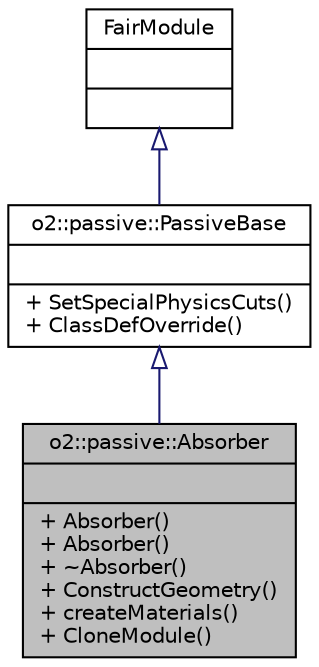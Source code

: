 digraph "o2::passive::Absorber"
{
 // INTERACTIVE_SVG=YES
  bgcolor="transparent";
  edge [fontname="Helvetica",fontsize="10",labelfontname="Helvetica",labelfontsize="10"];
  node [fontname="Helvetica",fontsize="10",shape=record];
  Node3 [label="{o2::passive::Absorber\n||+ Absorber()\l+ Absorber()\l+ ~Absorber()\l+ ConstructGeometry()\l+ createMaterials()\l+ CloneModule()\l}",height=0.2,width=0.4,color="black", fillcolor="grey75", style="filled", fontcolor="black"];
  Node4 -> Node3 [dir="back",color="midnightblue",fontsize="10",style="solid",arrowtail="onormal",fontname="Helvetica"];
  Node4 [label="{o2::passive::PassiveBase\n||+ SetSpecialPhysicsCuts()\l+ ClassDefOverride()\l}",height=0.2,width=0.4,color="black",URL="$d6/dfc/classo2_1_1passive_1_1PassiveBase.html",tooltip="a common base class for passive modules - implementing generic functions "];
  Node5 -> Node4 [dir="back",color="midnightblue",fontsize="10",style="solid",arrowtail="onormal",fontname="Helvetica"];
  Node5 [label="{FairModule\n||}",height=0.2,width=0.4,color="black",URL="$d4/d06/classFairModule.html"];
}
